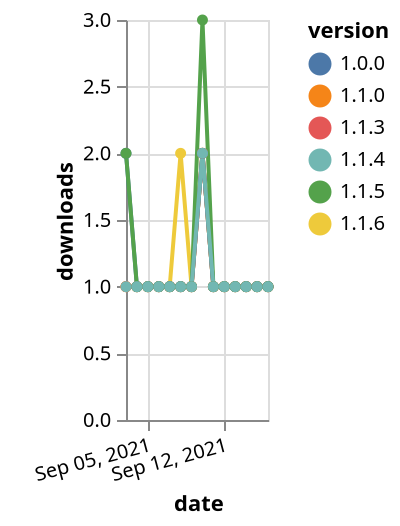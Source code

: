 {"$schema": "https://vega.github.io/schema/vega-lite/v5.json", "description": "A simple bar chart with embedded data.", "data": {"values": [{"date": "2021-09-03", "total": 164, "delta": 1, "version": "1.1.0"}, {"date": "2021-09-04", "total": 165, "delta": 1, "version": "1.1.0"}, {"date": "2021-09-05", "total": 166, "delta": 1, "version": "1.1.0"}, {"date": "2021-09-06", "total": 167, "delta": 1, "version": "1.1.0"}, {"date": "2021-09-07", "total": 168, "delta": 1, "version": "1.1.0"}, {"date": "2021-09-08", "total": 169, "delta": 1, "version": "1.1.0"}, {"date": "2021-09-09", "total": 170, "delta": 1, "version": "1.1.0"}, {"date": "2021-09-10", "total": 172, "delta": 2, "version": "1.1.0"}, {"date": "2021-09-11", "total": 173, "delta": 1, "version": "1.1.0"}, {"date": "2021-09-12", "total": 174, "delta": 1, "version": "1.1.0"}, {"date": "2021-09-13", "total": 175, "delta": 1, "version": "1.1.0"}, {"date": "2021-09-14", "total": 176, "delta": 1, "version": "1.1.0"}, {"date": "2021-09-15", "total": 177, "delta": 1, "version": "1.1.0"}, {"date": "2021-09-16", "total": 178, "delta": 1, "version": "1.1.0"}, {"date": "2021-09-03", "total": 146, "delta": 1, "version": "1.1.6"}, {"date": "2021-09-04", "total": 147, "delta": 1, "version": "1.1.6"}, {"date": "2021-09-05", "total": 148, "delta": 1, "version": "1.1.6"}, {"date": "2021-09-06", "total": 149, "delta": 1, "version": "1.1.6"}, {"date": "2021-09-07", "total": 150, "delta": 1, "version": "1.1.6"}, {"date": "2021-09-08", "total": 152, "delta": 2, "version": "1.1.6"}, {"date": "2021-09-09", "total": 153, "delta": 1, "version": "1.1.6"}, {"date": "2021-09-10", "total": 155, "delta": 2, "version": "1.1.6"}, {"date": "2021-09-11", "total": 156, "delta": 1, "version": "1.1.6"}, {"date": "2021-09-12", "total": 157, "delta": 1, "version": "1.1.6"}, {"date": "2021-09-13", "total": 158, "delta": 1, "version": "1.1.6"}, {"date": "2021-09-14", "total": 159, "delta": 1, "version": "1.1.6"}, {"date": "2021-09-15", "total": 160, "delta": 1, "version": "1.1.6"}, {"date": "2021-09-16", "total": 161, "delta": 1, "version": "1.1.6"}, {"date": "2021-09-03", "total": 151, "delta": 1, "version": "1.1.3"}, {"date": "2021-09-04", "total": 152, "delta": 1, "version": "1.1.3"}, {"date": "2021-09-05", "total": 153, "delta": 1, "version": "1.1.3"}, {"date": "2021-09-06", "total": 154, "delta": 1, "version": "1.1.3"}, {"date": "2021-09-07", "total": 155, "delta": 1, "version": "1.1.3"}, {"date": "2021-09-08", "total": 156, "delta": 1, "version": "1.1.3"}, {"date": "2021-09-09", "total": 157, "delta": 1, "version": "1.1.3"}, {"date": "2021-09-10", "total": 159, "delta": 2, "version": "1.1.3"}, {"date": "2021-09-11", "total": 160, "delta": 1, "version": "1.1.3"}, {"date": "2021-09-12", "total": 161, "delta": 1, "version": "1.1.3"}, {"date": "2021-09-13", "total": 162, "delta": 1, "version": "1.1.3"}, {"date": "2021-09-14", "total": 163, "delta": 1, "version": "1.1.3"}, {"date": "2021-09-15", "total": 164, "delta": 1, "version": "1.1.3"}, {"date": "2021-09-16", "total": 165, "delta": 1, "version": "1.1.3"}, {"date": "2021-09-03", "total": 149, "delta": 2, "version": "1.0.0"}, {"date": "2021-09-04", "total": 150, "delta": 1, "version": "1.0.0"}, {"date": "2021-09-05", "total": 151, "delta": 1, "version": "1.0.0"}, {"date": "2021-09-06", "total": 152, "delta": 1, "version": "1.0.0"}, {"date": "2021-09-07", "total": 153, "delta": 1, "version": "1.0.0"}, {"date": "2021-09-08", "total": 154, "delta": 1, "version": "1.0.0"}, {"date": "2021-09-09", "total": 155, "delta": 1, "version": "1.0.0"}, {"date": "2021-09-10", "total": 157, "delta": 2, "version": "1.0.0"}, {"date": "2021-09-11", "total": 158, "delta": 1, "version": "1.0.0"}, {"date": "2021-09-12", "total": 159, "delta": 1, "version": "1.0.0"}, {"date": "2021-09-13", "total": 160, "delta": 1, "version": "1.0.0"}, {"date": "2021-09-14", "total": 161, "delta": 1, "version": "1.0.0"}, {"date": "2021-09-15", "total": 162, "delta": 1, "version": "1.0.0"}, {"date": "2021-09-16", "total": 163, "delta": 1, "version": "1.0.0"}, {"date": "2021-09-03", "total": 185, "delta": 2, "version": "1.1.5"}, {"date": "2021-09-04", "total": 186, "delta": 1, "version": "1.1.5"}, {"date": "2021-09-05", "total": 187, "delta": 1, "version": "1.1.5"}, {"date": "2021-09-06", "total": 188, "delta": 1, "version": "1.1.5"}, {"date": "2021-09-07", "total": 189, "delta": 1, "version": "1.1.5"}, {"date": "2021-09-08", "total": 190, "delta": 1, "version": "1.1.5"}, {"date": "2021-09-09", "total": 191, "delta": 1, "version": "1.1.5"}, {"date": "2021-09-10", "total": 194, "delta": 3, "version": "1.1.5"}, {"date": "2021-09-11", "total": 195, "delta": 1, "version": "1.1.5"}, {"date": "2021-09-12", "total": 196, "delta": 1, "version": "1.1.5"}, {"date": "2021-09-13", "total": 197, "delta": 1, "version": "1.1.5"}, {"date": "2021-09-14", "total": 198, "delta": 1, "version": "1.1.5"}, {"date": "2021-09-15", "total": 199, "delta": 1, "version": "1.1.5"}, {"date": "2021-09-16", "total": 200, "delta": 1, "version": "1.1.5"}, {"date": "2021-09-03", "total": 253, "delta": 1, "version": "1.1.4"}, {"date": "2021-09-04", "total": 254, "delta": 1, "version": "1.1.4"}, {"date": "2021-09-05", "total": 255, "delta": 1, "version": "1.1.4"}, {"date": "2021-09-06", "total": 256, "delta": 1, "version": "1.1.4"}, {"date": "2021-09-07", "total": 257, "delta": 1, "version": "1.1.4"}, {"date": "2021-09-08", "total": 258, "delta": 1, "version": "1.1.4"}, {"date": "2021-09-09", "total": 259, "delta": 1, "version": "1.1.4"}, {"date": "2021-09-10", "total": 261, "delta": 2, "version": "1.1.4"}, {"date": "2021-09-11", "total": 262, "delta": 1, "version": "1.1.4"}, {"date": "2021-09-12", "total": 263, "delta": 1, "version": "1.1.4"}, {"date": "2021-09-13", "total": 264, "delta": 1, "version": "1.1.4"}, {"date": "2021-09-14", "total": 265, "delta": 1, "version": "1.1.4"}, {"date": "2021-09-15", "total": 266, "delta": 1, "version": "1.1.4"}, {"date": "2021-09-16", "total": 267, "delta": 1, "version": "1.1.4"}]}, "width": "container", "mark": {"type": "line", "point": {"filled": true}}, "encoding": {"x": {"field": "date", "type": "temporal", "timeUnit": "yearmonthdate", "title": "date", "axis": {"labelAngle": -15}}, "y": {"field": "delta", "type": "quantitative", "title": "downloads"}, "color": {"field": "version", "type": "nominal"}, "tooltip": {"field": "delta"}}}